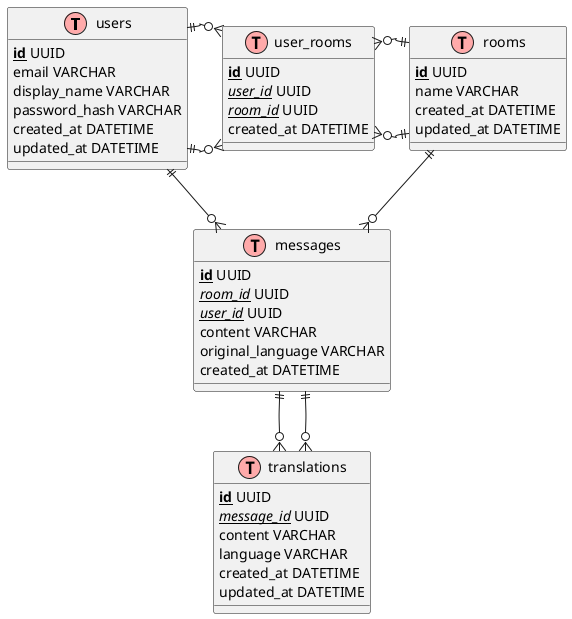 @startuml

!define table(x) class x << (T,#FFAAAA) >>
!define primary_key(x) <b><u>x</u></b>
!define foreign_key(x) <i><u>x</u></i>

table(users) {
  primary_key(id) UUID
  email VARCHAR
  display_name VARCHAR
  password_hash VARCHAR
  created_at DATETIME
  updated_at DATETIME
}

table(rooms) {
  primary_key(id) UUID
  name VARCHAR
  created_at DATETIME
  updated_at DATETIME
}

table(user_rooms) {
  primary_key(id) UUID
  foreign_key(user_id) UUID
  foreign_key(room_id) UUID
  created_at DATETIME
}

table(messages) {
  primary_key(id) UUID
  foreign_key(room_id) UUID
  foreign_key(user_id) UUID
  content VARCHAR
  original_language VARCHAR
  created_at DATETIME
}

table(translations) {
  primary_key(id) UUID
  foreign_key(message_id) UUID
  content VARCHAR
  language VARCHAR
  created_at DATETIME
  updated_at DATETIME
}

users ||-r-o{ user_rooms
rooms ||-r-o{ user_rooms
user_rooms }o--|| users
user_rooms }o--|| rooms
rooms ||--o{ messages
users ||--o{ messages
messages ||--o{ translations
translations }o--|| messages

@enduml
